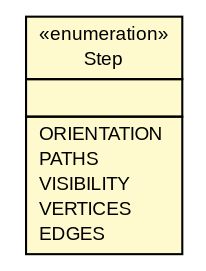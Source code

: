 #!/usr/local/bin/dot
#
# Class diagram 
# Generated by UMLGraph version R5_6 (http://www.umlgraph.org/)
#

digraph G {
	edge [fontname="arial",fontsize=10,labelfontname="arial",labelfontsize=10];
	node [fontname="arial",fontsize=10,shape=plaintext];
	nodesep=0.25;
	ranksep=0.5;
	// pfc.models.algorithms.orthogonal.OrthogonalAlgorithm.Step
	c11744 [label=<<table title="pfc.models.algorithms.orthogonal.OrthogonalAlgorithm.Step" border="0" cellborder="1" cellspacing="0" cellpadding="2" port="p" bgcolor="lemonChiffon" href="./OrthogonalAlgorithm.Step.html">
		<tr><td><table border="0" cellspacing="0" cellpadding="1">
<tr><td align="center" balign="center"> &#171;enumeration&#187; </td></tr>
<tr><td align="center" balign="center"> Step </td></tr>
		</table></td></tr>
		<tr><td><table border="0" cellspacing="0" cellpadding="1">
<tr><td align="left" balign="left">  </td></tr>
		</table></td></tr>
		<tr><td><table border="0" cellspacing="0" cellpadding="1">
<tr><td align="left" balign="left"> ORIENTATION </td></tr>
<tr><td align="left" balign="left"> PATHS </td></tr>
<tr><td align="left" balign="left"> VISIBILITY </td></tr>
<tr><td align="left" balign="left"> VERTICES </td></tr>
<tr><td align="left" balign="left"> EDGES </td></tr>
		</table></td></tr>
		</table>>, URL="./OrthogonalAlgorithm.Step.html", fontname="arial", fontcolor="black", fontsize=9.0];
}

